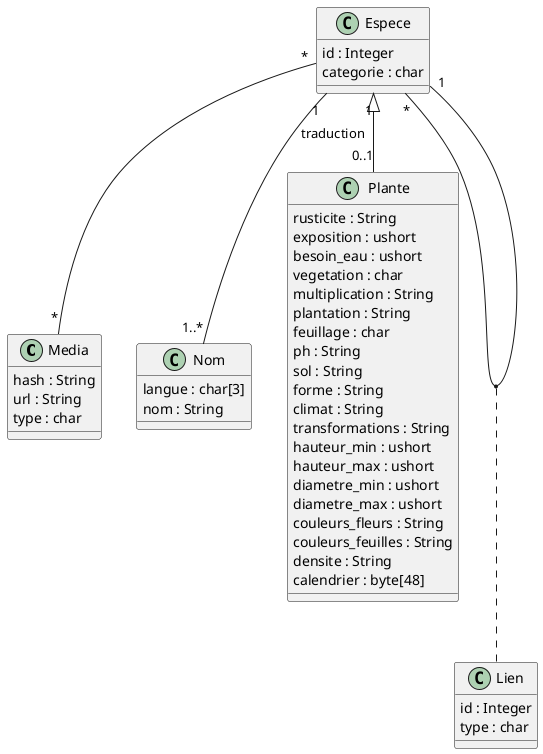 @startuml Connaissance
' Définition des classes
class Media {
    'hash est une valeur unique (on évite les doublons en base de données)
    hash : String
    url : String
    type : char
}
class Espece {
    id : Integer
    'categorie : P : plant, A : auxiliaire, N : nuisible
    categorie : char
}
'Pour traduire les noms (fra, lat), https://fr.wikipedia.org/wiki/Liste_des_codes_ISO_639-1 (prendre 639-3)
class Nom {
    langue : char[3]
    nom : String
}
class Lien {
    'ID sur le lien pour tracer les modifications
    id : Integer
    /' Relation plante à plante
        "E" : sous-espèce
        "+" : favorise
        "-" : défavorise
        Relation plante à auxiliaire :
        ">" : attire
        Relation nuisible à plante :
        "<" : est attiré par
    '/
    type : char
}
class Plante {
    /'
    R : Résistante (rustique) : Plante résistante au gel. 
    S : À protéger (semi-rustique) : Plante qui supporte la fraîcheur mais qui nécessite une protection contre le gel. 
    F : À rentrer (fragile) : Plante qui craint le froid et qui doit être abritée pendant la saison froide. 
    Rusticité USDA :
    0	a	< -53,9
    0	b	-53,9	-51,1
    1	a	-51,1	-48,3
    1	b	-48,3	-45,6
    2	a	-45,6	-42,8
    2	b	-42,8	-40
    3	a	-40	-37,2
    3	b	-37,2	-34,4
    4	a	-34,4	-31,7
    4	b	-31,7	-28,9
    5	a	-28,9	-26,1
    5	b	-26,1	-23,3
    6	a	-23,3	-20,6
    6	b	-20,6	-17,8
    7	a	-17,8	-15
    7	b	-15	-12,2
    8	a	-12,2	-9,4
    8	b	-9,4	-6,7
    9	a	-6,7	-3,9
    9	b	-3,9	-1,1
    10	a	-1,1	+1,7
    10	b	+1,7	+4,4
    11	a	+4,4	+7,2
    11	b	+7,2	+10
    12	a	+10	+12,8
    12	b	+12,8	+15,6
    13	a	+15,6	+18,3
    13	b	+18,3	+21
    14	a	+21	Max
    '/
    rusticite : String
    /'Echelle de 1 à 5
        "1" : ombre
        "3" : mi-ombre
        "5" : soleil
    '/
    exposition : ushort
    'Besoin en eau : valeur entre 1 et 5 ou 5 représente un fort besoin en eau
    besoin_eau : ushort
    /'Végétation
        2 : bisannuelle : vit 2 ans, la première année se développe, la 2ème année donne ses fruits
        1 : annuelle : plante qui vit moins d'1 an
        V : vivace : vit plus de 2 ans
    '/
    vegetation : char
    /'Chaine comprenant toutes les multiplications possibles pour la plante (ex : GB)
        S : Semis : La plante se reproduit par la plantation de graines. 
        D : Division : Une partie de la racine (rhizome, tubercule) sert à créer de nouvelles pousses. 
        B : Bouturage : Une branche est plantée en terre, où elle produit de nouvelles racines.
        M : Marcottage : La branche n'est pas coupée de la plante mais elle est en partie enfouie dans la terre, où elle développe ses propres racines. 
        G : Greffe : Un fragment de plante est implanté sur une autre plante. 
        I : Impossible : Il n'est pas possible, pour un particulier, de multiplier sa plante. S'il en veut une autre, il lui faut l'acheter auprès d'un professionnel. 
    '/
    multiplication : String
    /'Plantations possibles pour la plante
        T : pleine terre
        B : bac / pot / jardinière
        A : plante aquatique
        O : aquaponie / hydroponie
    '/
    plantation : String
    /'
        C : caduc : la plante caduque ne conserve ses feuilles que quelques mois dans l'année
        S : semi-persistant/semi-caduc : la plante conserve une partie de son feuillage toute l'année, car la majorité du feuillage reste en place durant la période hivernale
        P : persistant : le feuillage dure toute l'année
    '/
    feuillage : char
    /'PH du sol sur lequel il est possible de cultiver la plante
        "L" : Sol alcalin : Le pH est supérieur à 7. Il s'agit principalement des sols calcaires. 
        "N" : Sol neutre : Le pH est compris entre 6,5 et 7,2. La plupart des plantes y poussent correctement. 
        "A" : Sol acide : Le pH est inférieur à 7. Il s'agit principalement des terres de bruyère. 
    '/
    ph : String
    /'Sol sur lequel il est possible de cultiver la plante
        "A" : argileux : comprend plus de 40 % d'argile.
        "L" : limoneux : si accumule plus de 35 % de limon
        "S" : sableux : plux de 60% de sable
        "H" : humifère : riche en humus et en matières organiques
        "C" : calcaire : qui ne retient pas l'eau
    '/
    sol : String
    /'Forme(s) que la plante peut prendre :
        "_" : étalé ou tapissant
        "B" : Buissonnant
        "O" : Arrondi, en boule ou ovale
        "V" : Ouvert ou divergeant
        "^" :  Conique ou pyramidal
        "I" : Élancé ou colonnaire
        "T" : Palme ou parasol
        "R" : Pleureur ou tombant
        "P" : Palissable - L'arbre fruitier se développe selon une forme géométrique grâce à des supports horizontaux. Les branches s'étendent sur deux dimensions seulement.
    '/
    forme : String
    /'Climat dans lequel la plante peut se développer
        "E" : équatorial
        "T" : tropical
        "S" : subtropical
        "D" : désertique
        "O" : océanique
        "C" : continental
        "M" : méditerranéen
        "A" : subartique
        "P" : polaire
    '/
    climat : String
    /'Transformations possible des parties consommables :
        "M" : mellifere, qui produit du miel
        "E" : possibilité de faire de l'huile exprimée
        "V" : possibilité de faire de l'huile volatile
        "F" : possibilité de faire de la farine
        "P" : possibilité de faire de la poudre
        "T" : possibilité de créer des teintures
        "S" : sèchable
        "A" : fourragère (pour nourrir les animaux)
    '/
    transformations : String
    'les dimensions suivantes sont en cm
    hauteur_min : ushort
    hauteur_max : ushort
    diametre_min : ushort
    diametre_max : ushort
    'Liste de couleur séparée par des virgules (ex : blanche, rouge)
    couleurs_fleurs : String
    couleurs_feuilles : String
    /'# représente un nombre entier
        Nombre de pieds au m² : #p
        Nombre de tige au cm linéaire : #t
    '/
    densite : String
    '12 (mois) * 4 (évènement) bits dans cet ordre : plantation, floraison, récolte, taille
    calendrier : byte[48]
}
' Relations
Espece "*" -- "1" Espece
(Espece, Espece) .. Lien
Espece "1" <|-- "0..1" Plante
Espece "*" -- "*" Media
Espece "1" -- "1..*" Nom : traduction
@enduml